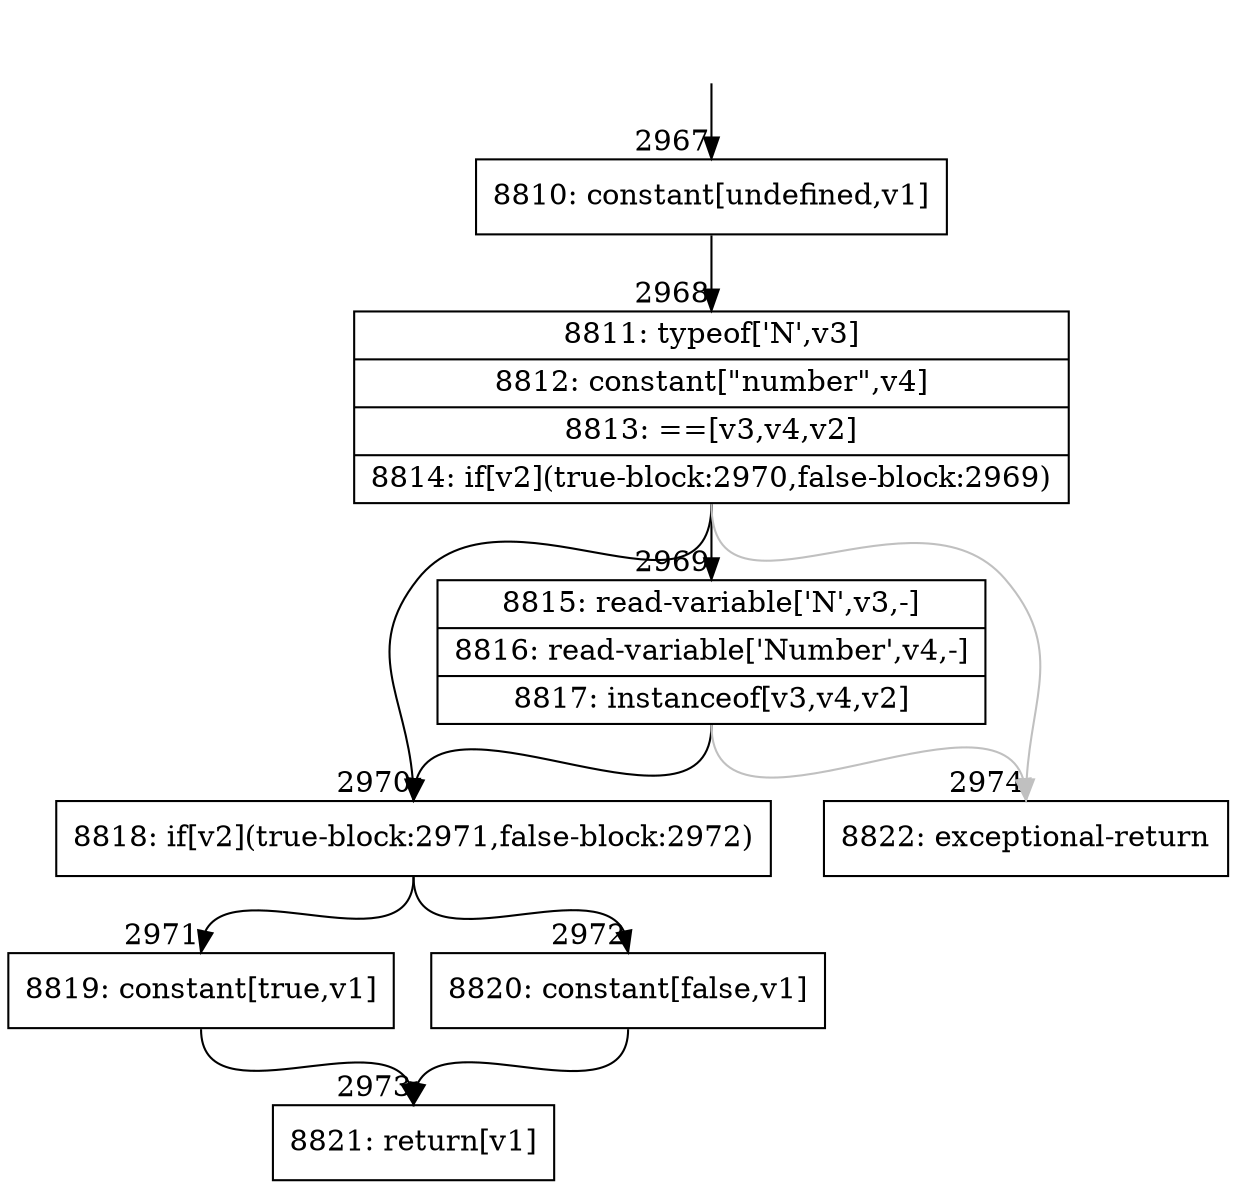 digraph {
rankdir="TD"
BB_entry324[shape=none,label=""];
BB_entry324 -> BB2967 [tailport=s, headport=n, headlabel="    2967"]
BB2967 [shape=record label="{8810: constant[undefined,v1]}" ] 
BB2967 -> BB2968 [tailport=s, headport=n, headlabel="      2968"]
BB2968 [shape=record label="{8811: typeof['N',v3]|8812: constant[\"number\",v4]|8813: ==[v3,v4,v2]|8814: if[v2](true-block:2970,false-block:2969)}" ] 
BB2968 -> BB2970 [tailport=s, headport=n, headlabel="      2970"]
BB2968 -> BB2969 [tailport=s, headport=n, headlabel="      2969"]
BB2968 -> BB2974 [tailport=s, headport=n, color=gray, headlabel="      2974"]
BB2969 [shape=record label="{8815: read-variable['N',v3,-]|8816: read-variable['Number',v4,-]|8817: instanceof[v3,v4,v2]}" ] 
BB2969 -> BB2970 [tailport=s, headport=n]
BB2969 -> BB2974 [tailport=s, headport=n, color=gray]
BB2970 [shape=record label="{8818: if[v2](true-block:2971,false-block:2972)}" ] 
BB2970 -> BB2971 [tailport=s, headport=n, headlabel="      2971"]
BB2970 -> BB2972 [tailport=s, headport=n, headlabel="      2972"]
BB2971 [shape=record label="{8819: constant[true,v1]}" ] 
BB2971 -> BB2973 [tailport=s, headport=n, headlabel="      2973"]
BB2972 [shape=record label="{8820: constant[false,v1]}" ] 
BB2972 -> BB2973 [tailport=s, headport=n]
BB2973 [shape=record label="{8821: return[v1]}" ] 
BB2974 [shape=record label="{8822: exceptional-return}" ] 
//#$~ 3439
}
